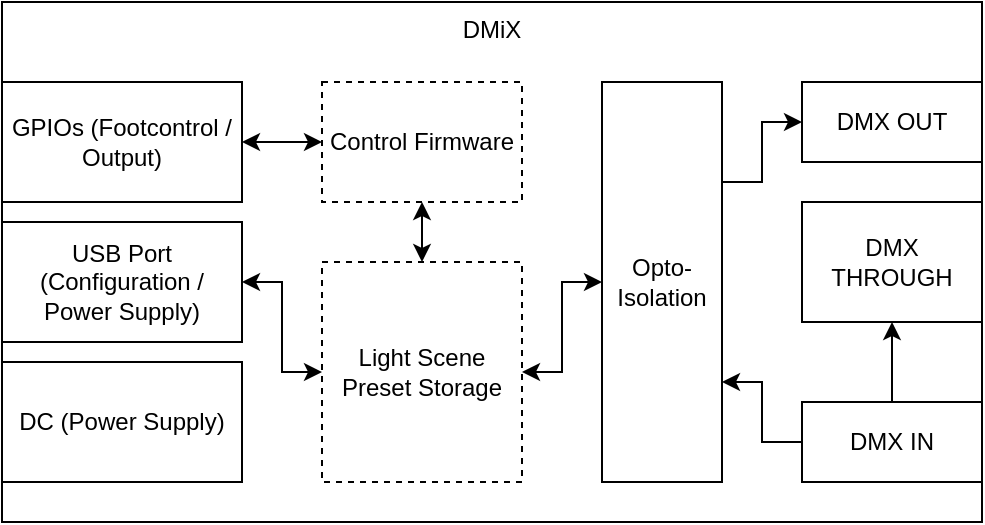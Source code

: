 <mxfile version="14.1.8" type="device"><diagram id="B6CQwohDm0ui4vqLbDgB" name="Seite-1"><mxGraphModel dx="749" dy="556" grid="1" gridSize="10" guides="1" tooltips="1" connect="1" arrows="1" fold="1" page="1" pageScale="1" pageWidth="1654" pageHeight="1169" math="0" shadow="0"><root><mxCell id="0"/><mxCell id="1" parent="0"/><mxCell id="O-6xhwnHd7s0OLn8uiMQ-1" value="DMiX" style="rounded=0;whiteSpace=wrap;html=1;verticalAlign=top;" vertex="1" parent="1"><mxGeometry x="250" y="210" width="490" height="260" as="geometry"/></mxCell><mxCell id="O-6xhwnHd7s0OLn8uiMQ-12" style="edgeStyle=orthogonalEdgeStyle;rounded=0;orthogonalLoop=1;jettySize=auto;html=1;exitX=1;exitY=0.5;exitDx=0;exitDy=0;entryX=0;entryY=0.5;entryDx=0;entryDy=0;startArrow=classic;startFill=1;" edge="1" parent="1" source="O-6xhwnHd7s0OLn8uiMQ-2" target="O-6xhwnHd7s0OLn8uiMQ-5"><mxGeometry relative="1" as="geometry"/></mxCell><mxCell id="O-6xhwnHd7s0OLn8uiMQ-2" value="GPIOs (Footcontrol / Output)" style="rounded=0;whiteSpace=wrap;html=1;" vertex="1" parent="1"><mxGeometry x="250" y="250" width="120" height="60" as="geometry"/></mxCell><mxCell id="O-6xhwnHd7s0OLn8uiMQ-13" style="edgeStyle=orthogonalEdgeStyle;rounded=0;orthogonalLoop=1;jettySize=auto;html=1;exitX=1;exitY=0.5;exitDx=0;exitDy=0;startArrow=classic;startFill=1;" edge="1" parent="1" source="O-6xhwnHd7s0OLn8uiMQ-3" target="O-6xhwnHd7s0OLn8uiMQ-6"><mxGeometry relative="1" as="geometry"/></mxCell><mxCell id="O-6xhwnHd7s0OLn8uiMQ-3" value="USB Port (Configuration / Power Supply)" style="rounded=0;whiteSpace=wrap;html=1;" vertex="1" parent="1"><mxGeometry x="250" y="320" width="120" height="60" as="geometry"/></mxCell><mxCell id="O-6xhwnHd7s0OLn8uiMQ-4" value="DC (Power Supply)" style="rounded=0;whiteSpace=wrap;html=1;" vertex="1" parent="1"><mxGeometry x="250" y="390" width="120" height="60" as="geometry"/></mxCell><mxCell id="O-6xhwnHd7s0OLn8uiMQ-17" style="edgeStyle=orthogonalEdgeStyle;rounded=0;orthogonalLoop=1;jettySize=auto;html=1;exitX=0.5;exitY=1;exitDx=0;exitDy=0;startArrow=classic;startFill=1;endArrow=classic;endFill=1;" edge="1" parent="1" source="O-6xhwnHd7s0OLn8uiMQ-5" target="O-6xhwnHd7s0OLn8uiMQ-6"><mxGeometry relative="1" as="geometry"/></mxCell><mxCell id="O-6xhwnHd7s0OLn8uiMQ-5" value="Control Firmware" style="rounded=0;whiteSpace=wrap;html=1;dashed=1;" vertex="1" parent="1"><mxGeometry x="410" y="250" width="100" height="60" as="geometry"/></mxCell><mxCell id="O-6xhwnHd7s0OLn8uiMQ-14" style="edgeStyle=orthogonalEdgeStyle;rounded=0;orthogonalLoop=1;jettySize=auto;html=1;exitX=1;exitY=0.5;exitDx=0;exitDy=0;startArrow=classic;startFill=1;" edge="1" parent="1" source="O-6xhwnHd7s0OLn8uiMQ-6" target="O-6xhwnHd7s0OLn8uiMQ-7"><mxGeometry relative="1" as="geometry"/></mxCell><mxCell id="O-6xhwnHd7s0OLn8uiMQ-6" value="Light Scene Preset Storage" style="rounded=0;whiteSpace=wrap;html=1;dashed=1;" vertex="1" parent="1"><mxGeometry x="410" y="340" width="100" height="110" as="geometry"/></mxCell><mxCell id="O-6xhwnHd7s0OLn8uiMQ-15" style="edgeStyle=orthogonalEdgeStyle;rounded=0;orthogonalLoop=1;jettySize=auto;html=1;exitX=1;exitY=0.75;exitDx=0;exitDy=0;entryX=0;entryY=0.5;entryDx=0;entryDy=0;startArrow=classic;startFill=1;endArrow=none;endFill=0;" edge="1" parent="1" source="O-6xhwnHd7s0OLn8uiMQ-7" target="O-6xhwnHd7s0OLn8uiMQ-8"><mxGeometry relative="1" as="geometry"/></mxCell><mxCell id="O-6xhwnHd7s0OLn8uiMQ-16" style="edgeStyle=orthogonalEdgeStyle;rounded=0;orthogonalLoop=1;jettySize=auto;html=1;exitX=1;exitY=0.25;exitDx=0;exitDy=0;entryX=0;entryY=0.5;entryDx=0;entryDy=0;startArrow=none;startFill=0;endArrow=classic;endFill=1;" edge="1" parent="1" source="O-6xhwnHd7s0OLn8uiMQ-7" target="O-6xhwnHd7s0OLn8uiMQ-11"><mxGeometry relative="1" as="geometry"/></mxCell><mxCell id="O-6xhwnHd7s0OLn8uiMQ-7" value="Opto-Isolation" style="rounded=0;whiteSpace=wrap;html=1;" vertex="1" parent="1"><mxGeometry x="550" y="250" width="60" height="200" as="geometry"/></mxCell><mxCell id="O-6xhwnHd7s0OLn8uiMQ-10" style="edgeStyle=orthogonalEdgeStyle;rounded=0;orthogonalLoop=1;jettySize=auto;html=1;exitX=0.5;exitY=0;exitDx=0;exitDy=0;entryX=0.5;entryY=1;entryDx=0;entryDy=0;" edge="1" parent="1" source="O-6xhwnHd7s0OLn8uiMQ-8" target="O-6xhwnHd7s0OLn8uiMQ-9"><mxGeometry relative="1" as="geometry"/></mxCell><mxCell id="O-6xhwnHd7s0OLn8uiMQ-8" value="DMX IN" style="rounded=0;whiteSpace=wrap;html=1;" vertex="1" parent="1"><mxGeometry x="650" y="410" width="90" height="40" as="geometry"/></mxCell><mxCell id="O-6xhwnHd7s0OLn8uiMQ-9" value="DMX THROUGH" style="rounded=0;whiteSpace=wrap;html=1;" vertex="1" parent="1"><mxGeometry x="650" y="310" width="90" height="60" as="geometry"/></mxCell><mxCell id="O-6xhwnHd7s0OLn8uiMQ-11" value="DMX OUT" style="rounded=0;whiteSpace=wrap;html=1;" vertex="1" parent="1"><mxGeometry x="650" y="250" width="90" height="40" as="geometry"/></mxCell></root></mxGraphModel></diagram></mxfile>